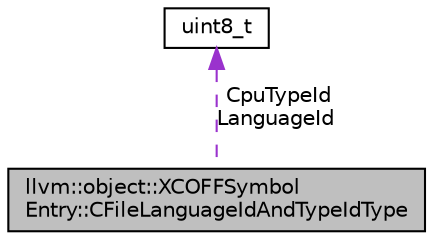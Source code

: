 digraph "llvm::object::XCOFFSymbolEntry::CFileLanguageIdAndTypeIdType"
{
 // LATEX_PDF_SIZE
  bgcolor="transparent";
  edge [fontname="Helvetica",fontsize="10",labelfontname="Helvetica",labelfontsize="10"];
  node [fontname="Helvetica",fontsize="10",shape="box"];
  Node1 [label="llvm::object::XCOFFSymbol\lEntry::CFileLanguageIdAndTypeIdType",height=0.2,width=0.4,color="black", fillcolor="grey75", style="filled", fontcolor="black",tooltip=" "];
  Node2 -> Node1 [dir="back",color="darkorchid3",fontsize="10",style="dashed",label=" CpuTypeId\nLanguageId" ,fontname="Helvetica"];
  Node2 [label="uint8_t",height=0.2,width=0.4,color="black",tooltip=" "];
}

